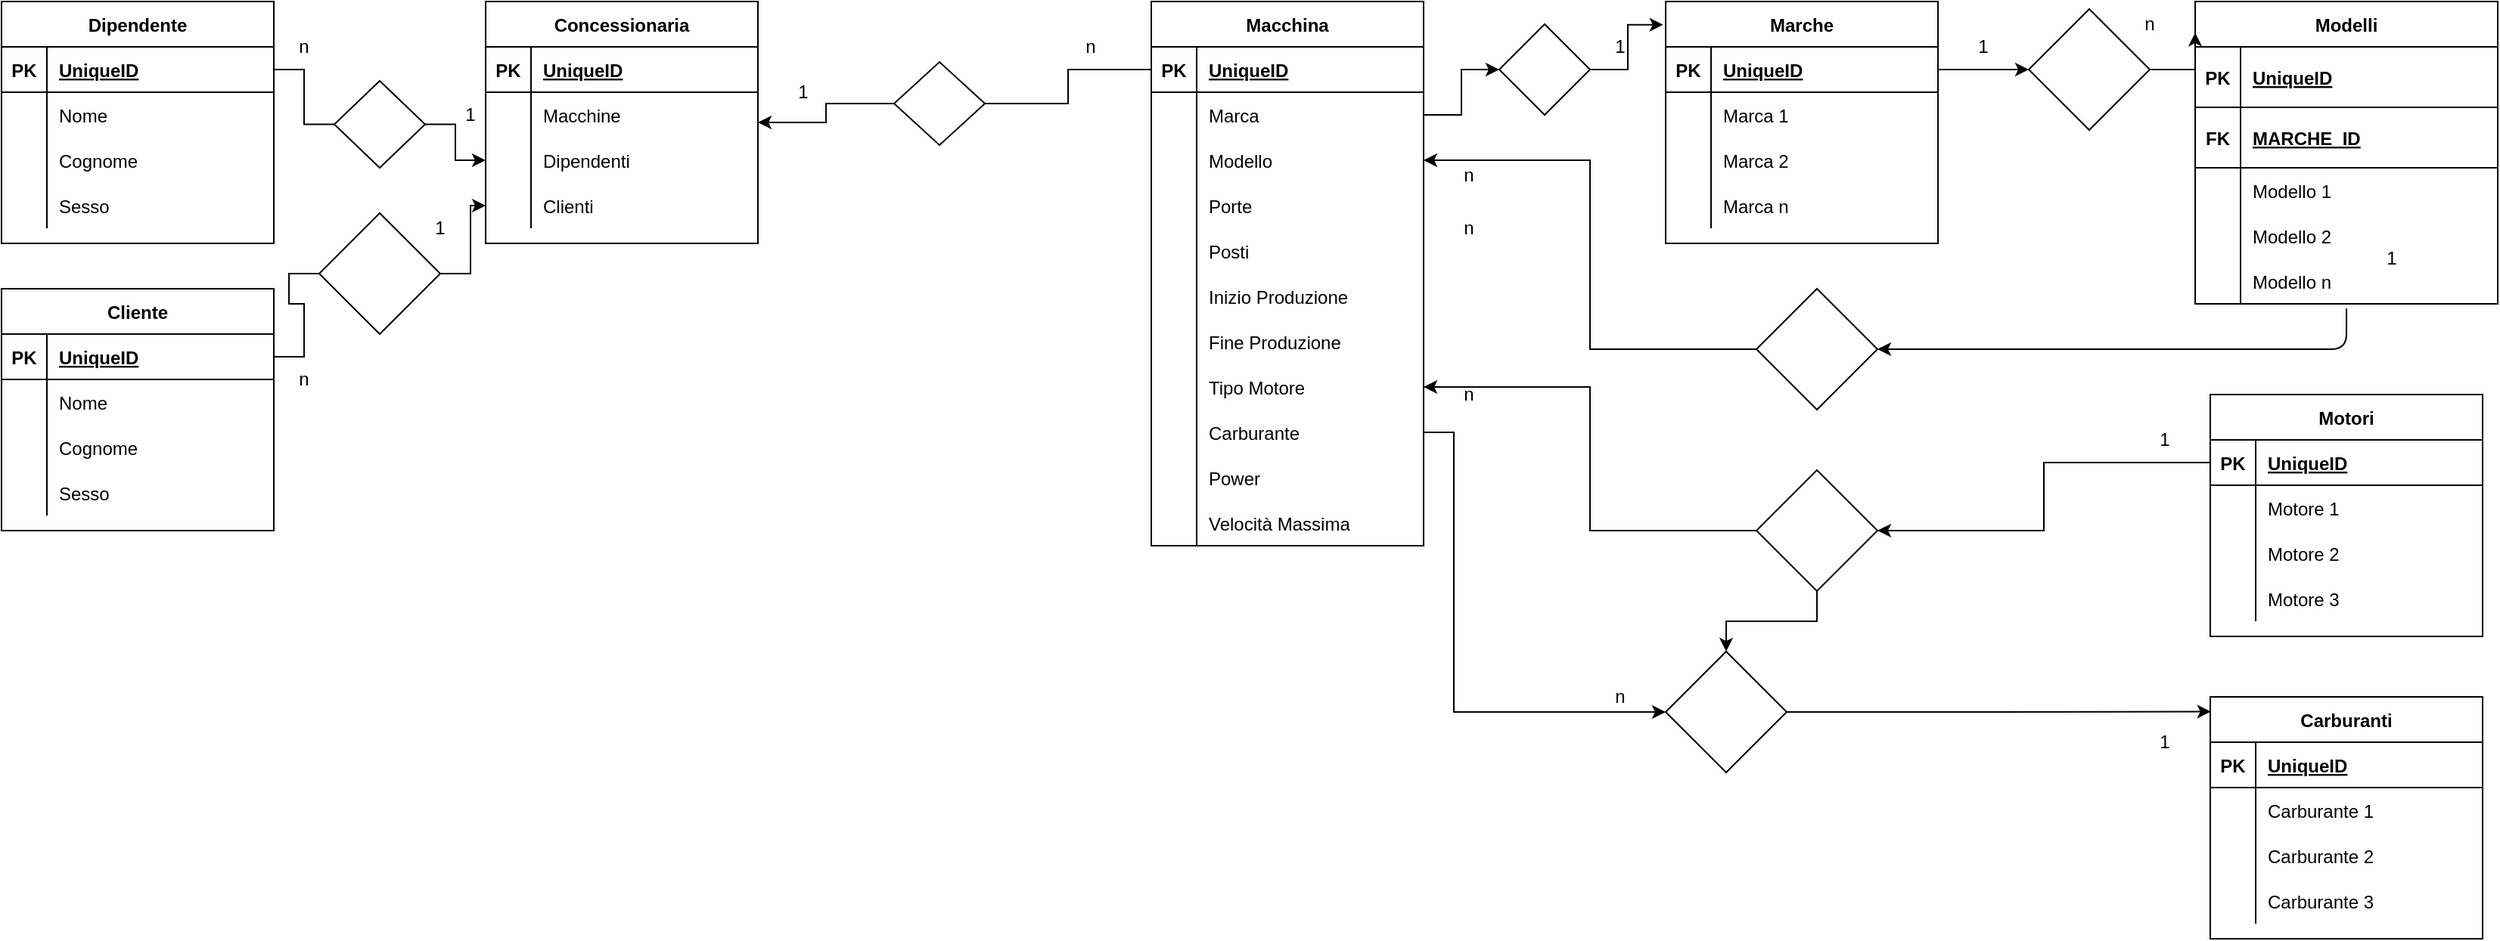 <mxfile version="14.6.9" type="device"><diagram id="LiR8EzdUB3kqr0jFrZ9w" name="Page-1"><mxGraphModel dx="1865" dy="580" grid="1" gridSize="10" guides="1" tooltips="1" connect="1" arrows="1" fold="1" page="1" pageScale="1" pageWidth="827" pageHeight="1169" math="0" shadow="0"><root><mxCell id="0"/><mxCell id="1" parent="0"/><mxCell id="xu5ew7aRd-5WnP8ZmdG4-1" value="Macchina" style="shape=table;startSize=30;container=1;collapsible=1;childLayout=tableLayout;fixedRows=1;rowLines=0;fontStyle=1;align=center;resizeLast=1;" vertex="1" parent="1"><mxGeometry x="40" y="10" width="180" height="360" as="geometry"/></mxCell><mxCell id="xu5ew7aRd-5WnP8ZmdG4-2" value="" style="shape=partialRectangle;collapsible=0;dropTarget=0;pointerEvents=0;fillColor=none;top=0;left=0;bottom=1;right=0;points=[[0,0.5],[1,0.5]];portConstraint=eastwest;" vertex="1" parent="xu5ew7aRd-5WnP8ZmdG4-1"><mxGeometry y="30" width="180" height="30" as="geometry"/></mxCell><mxCell id="xu5ew7aRd-5WnP8ZmdG4-3" value="PK" style="shape=partialRectangle;connectable=0;fillColor=none;top=0;left=0;bottom=0;right=0;fontStyle=1;overflow=hidden;" vertex="1" parent="xu5ew7aRd-5WnP8ZmdG4-2"><mxGeometry width="30" height="30" as="geometry"/></mxCell><mxCell id="xu5ew7aRd-5WnP8ZmdG4-4" value="UniqueID" style="shape=partialRectangle;connectable=0;fillColor=none;top=0;left=0;bottom=0;right=0;align=left;spacingLeft=6;fontStyle=5;overflow=hidden;" vertex="1" parent="xu5ew7aRd-5WnP8ZmdG4-2"><mxGeometry x="30" width="150" height="30" as="geometry"/></mxCell><mxCell id="xu5ew7aRd-5WnP8ZmdG4-8" value="" style="shape=partialRectangle;collapsible=0;dropTarget=0;pointerEvents=0;fillColor=none;top=0;left=0;bottom=0;right=0;points=[[0,0.5],[1,0.5]];portConstraint=eastwest;" vertex="1" parent="xu5ew7aRd-5WnP8ZmdG4-1"><mxGeometry y="60" width="180" height="30" as="geometry"/></mxCell><mxCell id="xu5ew7aRd-5WnP8ZmdG4-9" value="" style="shape=partialRectangle;connectable=0;fillColor=none;top=0;left=0;bottom=0;right=0;editable=1;overflow=hidden;" vertex="1" parent="xu5ew7aRd-5WnP8ZmdG4-8"><mxGeometry width="30" height="30" as="geometry"/></mxCell><mxCell id="xu5ew7aRd-5WnP8ZmdG4-10" value="Marca" style="shape=partialRectangle;connectable=0;fillColor=none;top=0;left=0;bottom=0;right=0;align=left;spacingLeft=6;overflow=hidden;" vertex="1" parent="xu5ew7aRd-5WnP8ZmdG4-8"><mxGeometry x="30" width="150" height="30" as="geometry"/></mxCell><mxCell id="xu5ew7aRd-5WnP8ZmdG4-11" value="" style="shape=partialRectangle;collapsible=0;dropTarget=0;pointerEvents=0;fillColor=none;top=0;left=0;bottom=0;right=0;points=[[0,0.5],[1,0.5]];portConstraint=eastwest;" vertex="1" parent="xu5ew7aRd-5WnP8ZmdG4-1"><mxGeometry y="90" width="180" height="30" as="geometry"/></mxCell><mxCell id="xu5ew7aRd-5WnP8ZmdG4-12" value="" style="shape=partialRectangle;connectable=0;fillColor=none;top=0;left=0;bottom=0;right=0;editable=1;overflow=hidden;" vertex="1" parent="xu5ew7aRd-5WnP8ZmdG4-11"><mxGeometry width="30" height="30" as="geometry"/></mxCell><mxCell id="xu5ew7aRd-5WnP8ZmdG4-13" value="Modello" style="shape=partialRectangle;connectable=0;fillColor=none;top=0;left=0;bottom=0;right=0;align=left;spacingLeft=6;overflow=hidden;" vertex="1" parent="xu5ew7aRd-5WnP8ZmdG4-11"><mxGeometry x="30" width="150" height="30" as="geometry"/></mxCell><mxCell id="xu5ew7aRd-5WnP8ZmdG4-14" value="" style="shape=partialRectangle;collapsible=0;dropTarget=0;pointerEvents=0;fillColor=none;top=0;left=0;bottom=0;right=0;points=[[0,0.5],[1,0.5]];portConstraint=eastwest;" vertex="1" parent="xu5ew7aRd-5WnP8ZmdG4-1"><mxGeometry y="120" width="180" height="30" as="geometry"/></mxCell><mxCell id="xu5ew7aRd-5WnP8ZmdG4-15" value="" style="shape=partialRectangle;connectable=0;fillColor=none;top=0;left=0;bottom=0;right=0;editable=1;overflow=hidden;" vertex="1" parent="xu5ew7aRd-5WnP8ZmdG4-14"><mxGeometry width="30" height="30" as="geometry"/></mxCell><mxCell id="xu5ew7aRd-5WnP8ZmdG4-16" value="Porte" style="shape=partialRectangle;connectable=0;fillColor=none;top=0;left=0;bottom=0;right=0;align=left;spacingLeft=6;overflow=hidden;" vertex="1" parent="xu5ew7aRd-5WnP8ZmdG4-14"><mxGeometry x="30" width="150" height="30" as="geometry"/></mxCell><mxCell id="xu5ew7aRd-5WnP8ZmdG4-17" value="" style="shape=partialRectangle;collapsible=0;dropTarget=0;pointerEvents=0;fillColor=none;top=0;left=0;bottom=0;right=0;points=[[0,0.5],[1,0.5]];portConstraint=eastwest;" vertex="1" parent="xu5ew7aRd-5WnP8ZmdG4-1"><mxGeometry y="150" width="180" height="30" as="geometry"/></mxCell><mxCell id="xu5ew7aRd-5WnP8ZmdG4-18" value="" style="shape=partialRectangle;connectable=0;fillColor=none;top=0;left=0;bottom=0;right=0;editable=1;overflow=hidden;" vertex="1" parent="xu5ew7aRd-5WnP8ZmdG4-17"><mxGeometry width="30" height="30" as="geometry"/></mxCell><mxCell id="xu5ew7aRd-5WnP8ZmdG4-19" value="Posti" style="shape=partialRectangle;connectable=0;fillColor=none;top=0;left=0;bottom=0;right=0;align=left;spacingLeft=6;overflow=hidden;" vertex="1" parent="xu5ew7aRd-5WnP8ZmdG4-17"><mxGeometry x="30" width="150" height="30" as="geometry"/></mxCell><mxCell id="xu5ew7aRd-5WnP8ZmdG4-20" value="" style="shape=partialRectangle;collapsible=0;dropTarget=0;pointerEvents=0;fillColor=none;top=0;left=0;bottom=0;right=0;points=[[0,0.5],[1,0.5]];portConstraint=eastwest;" vertex="1" parent="xu5ew7aRd-5WnP8ZmdG4-1"><mxGeometry y="180" width="180" height="30" as="geometry"/></mxCell><mxCell id="xu5ew7aRd-5WnP8ZmdG4-21" value="" style="shape=partialRectangle;connectable=0;fillColor=none;top=0;left=0;bottom=0;right=0;editable=1;overflow=hidden;" vertex="1" parent="xu5ew7aRd-5WnP8ZmdG4-20"><mxGeometry width="30" height="30" as="geometry"/></mxCell><mxCell id="xu5ew7aRd-5WnP8ZmdG4-22" value="Inizio Produzione" style="shape=partialRectangle;connectable=0;fillColor=none;top=0;left=0;bottom=0;right=0;align=left;spacingLeft=6;overflow=hidden;" vertex="1" parent="xu5ew7aRd-5WnP8ZmdG4-20"><mxGeometry x="30" width="150" height="30" as="geometry"/></mxCell><mxCell id="xu5ew7aRd-5WnP8ZmdG4-23" value="" style="shape=partialRectangle;collapsible=0;dropTarget=0;pointerEvents=0;fillColor=none;top=0;left=0;bottom=0;right=0;points=[[0,0.5],[1,0.5]];portConstraint=eastwest;" vertex="1" parent="xu5ew7aRd-5WnP8ZmdG4-1"><mxGeometry y="210" width="180" height="30" as="geometry"/></mxCell><mxCell id="xu5ew7aRd-5WnP8ZmdG4-24" value="" style="shape=partialRectangle;connectable=0;fillColor=none;top=0;left=0;bottom=0;right=0;editable=1;overflow=hidden;" vertex="1" parent="xu5ew7aRd-5WnP8ZmdG4-23"><mxGeometry width="30" height="30" as="geometry"/></mxCell><mxCell id="xu5ew7aRd-5WnP8ZmdG4-25" value="Fine Produzione" style="shape=partialRectangle;connectable=0;fillColor=none;top=0;left=0;bottom=0;right=0;align=left;spacingLeft=6;overflow=hidden;" vertex="1" parent="xu5ew7aRd-5WnP8ZmdG4-23"><mxGeometry x="30" width="150" height="30" as="geometry"/></mxCell><mxCell id="xu5ew7aRd-5WnP8ZmdG4-26" value="" style="shape=partialRectangle;collapsible=0;dropTarget=0;pointerEvents=0;fillColor=none;top=0;left=0;bottom=0;right=0;points=[[0,0.5],[1,0.5]];portConstraint=eastwest;" vertex="1" parent="xu5ew7aRd-5WnP8ZmdG4-1"><mxGeometry y="240" width="180" height="30" as="geometry"/></mxCell><mxCell id="xu5ew7aRd-5WnP8ZmdG4-27" value="" style="shape=partialRectangle;connectable=0;fillColor=none;top=0;left=0;bottom=0;right=0;editable=1;overflow=hidden;" vertex="1" parent="xu5ew7aRd-5WnP8ZmdG4-26"><mxGeometry width="30" height="30" as="geometry"/></mxCell><mxCell id="xu5ew7aRd-5WnP8ZmdG4-28" value="Tipo Motore" style="shape=partialRectangle;connectable=0;fillColor=none;top=0;left=0;bottom=0;right=0;align=left;spacingLeft=6;overflow=hidden;" vertex="1" parent="xu5ew7aRd-5WnP8ZmdG4-26"><mxGeometry x="30" width="150" height="30" as="geometry"/></mxCell><mxCell id="xu5ew7aRd-5WnP8ZmdG4-29" value="" style="shape=partialRectangle;collapsible=0;dropTarget=0;pointerEvents=0;fillColor=none;top=0;left=0;bottom=0;right=0;points=[[0,0.5],[1,0.5]];portConstraint=eastwest;" vertex="1" parent="xu5ew7aRd-5WnP8ZmdG4-1"><mxGeometry y="270" width="180" height="30" as="geometry"/></mxCell><mxCell id="xu5ew7aRd-5WnP8ZmdG4-30" value="" style="shape=partialRectangle;connectable=0;fillColor=none;top=0;left=0;bottom=0;right=0;editable=1;overflow=hidden;" vertex="1" parent="xu5ew7aRd-5WnP8ZmdG4-29"><mxGeometry width="30" height="30" as="geometry"/></mxCell><mxCell id="xu5ew7aRd-5WnP8ZmdG4-31" value="Carburante" style="shape=partialRectangle;connectable=0;fillColor=none;top=0;left=0;bottom=0;right=0;align=left;spacingLeft=6;overflow=hidden;" vertex="1" parent="xu5ew7aRd-5WnP8ZmdG4-29"><mxGeometry x="30" width="150" height="30" as="geometry"/></mxCell><mxCell id="xu5ew7aRd-5WnP8ZmdG4-32" value="" style="shape=partialRectangle;collapsible=0;dropTarget=0;pointerEvents=0;fillColor=none;top=0;left=0;bottom=0;right=0;points=[[0,0.5],[1,0.5]];portConstraint=eastwest;" vertex="1" parent="xu5ew7aRd-5WnP8ZmdG4-1"><mxGeometry y="300" width="180" height="30" as="geometry"/></mxCell><mxCell id="xu5ew7aRd-5WnP8ZmdG4-33" value="" style="shape=partialRectangle;connectable=0;fillColor=none;top=0;left=0;bottom=0;right=0;editable=1;overflow=hidden;" vertex="1" parent="xu5ew7aRd-5WnP8ZmdG4-32"><mxGeometry width="30" height="30" as="geometry"/></mxCell><mxCell id="xu5ew7aRd-5WnP8ZmdG4-34" value="Power" style="shape=partialRectangle;connectable=0;fillColor=none;top=0;left=0;bottom=0;right=0;align=left;spacingLeft=6;overflow=hidden;" vertex="1" parent="xu5ew7aRd-5WnP8ZmdG4-32"><mxGeometry x="30" width="150" height="30" as="geometry"/></mxCell><mxCell id="xu5ew7aRd-5WnP8ZmdG4-35" value="" style="shape=partialRectangle;collapsible=0;dropTarget=0;pointerEvents=0;fillColor=none;top=0;left=0;bottom=0;right=0;points=[[0,0.5],[1,0.5]];portConstraint=eastwest;" vertex="1" parent="xu5ew7aRd-5WnP8ZmdG4-1"><mxGeometry y="330" width="180" height="30" as="geometry"/></mxCell><mxCell id="xu5ew7aRd-5WnP8ZmdG4-36" value="" style="shape=partialRectangle;connectable=0;fillColor=none;top=0;left=0;bottom=0;right=0;editable=1;overflow=hidden;" vertex="1" parent="xu5ew7aRd-5WnP8ZmdG4-35"><mxGeometry width="30" height="30" as="geometry"/></mxCell><mxCell id="xu5ew7aRd-5WnP8ZmdG4-37" value="Velocità Massima" style="shape=partialRectangle;connectable=0;fillColor=none;top=0;left=0;bottom=0;right=0;align=left;spacingLeft=6;overflow=hidden;" vertex="1" parent="xu5ew7aRd-5WnP8ZmdG4-35"><mxGeometry x="30" width="150" height="30" as="geometry"/></mxCell><mxCell id="xu5ew7aRd-5WnP8ZmdG4-44" value="Marche" style="shape=table;startSize=30;container=1;collapsible=1;childLayout=tableLayout;fixedRows=1;rowLines=0;fontStyle=1;align=center;resizeLast=1;" vertex="1" parent="1"><mxGeometry x="380" y="10" width="180" height="160" as="geometry"/></mxCell><mxCell id="xu5ew7aRd-5WnP8ZmdG4-45" value="" style="shape=partialRectangle;collapsible=0;dropTarget=0;pointerEvents=0;fillColor=none;top=0;left=0;bottom=1;right=0;points=[[0,0.5],[1,0.5]];portConstraint=eastwest;" vertex="1" parent="xu5ew7aRd-5WnP8ZmdG4-44"><mxGeometry y="30" width="180" height="30" as="geometry"/></mxCell><mxCell id="xu5ew7aRd-5WnP8ZmdG4-46" value="PK" style="shape=partialRectangle;connectable=0;fillColor=none;top=0;left=0;bottom=0;right=0;fontStyle=1;overflow=hidden;" vertex="1" parent="xu5ew7aRd-5WnP8ZmdG4-45"><mxGeometry width="30" height="30" as="geometry"/></mxCell><mxCell id="xu5ew7aRd-5WnP8ZmdG4-47" value="UniqueID" style="shape=partialRectangle;connectable=0;fillColor=none;top=0;left=0;bottom=0;right=0;align=left;spacingLeft=6;fontStyle=5;overflow=hidden;" vertex="1" parent="xu5ew7aRd-5WnP8ZmdG4-45"><mxGeometry x="30" width="150" height="30" as="geometry"/></mxCell><mxCell id="xu5ew7aRd-5WnP8ZmdG4-48" value="" style="shape=partialRectangle;collapsible=0;dropTarget=0;pointerEvents=0;fillColor=none;top=0;left=0;bottom=0;right=0;points=[[0,0.5],[1,0.5]];portConstraint=eastwest;" vertex="1" parent="xu5ew7aRd-5WnP8ZmdG4-44"><mxGeometry y="60" width="180" height="30" as="geometry"/></mxCell><mxCell id="xu5ew7aRd-5WnP8ZmdG4-49" value="" style="shape=partialRectangle;connectable=0;fillColor=none;top=0;left=0;bottom=0;right=0;editable=1;overflow=hidden;" vertex="1" parent="xu5ew7aRd-5WnP8ZmdG4-48"><mxGeometry width="30" height="30" as="geometry"/></mxCell><mxCell id="xu5ew7aRd-5WnP8ZmdG4-50" value="Marca 1" style="shape=partialRectangle;connectable=0;fillColor=none;top=0;left=0;bottom=0;right=0;align=left;spacingLeft=6;overflow=hidden;" vertex="1" parent="xu5ew7aRd-5WnP8ZmdG4-48"><mxGeometry x="30" width="150" height="30" as="geometry"/></mxCell><mxCell id="xu5ew7aRd-5WnP8ZmdG4-51" value="" style="shape=partialRectangle;collapsible=0;dropTarget=0;pointerEvents=0;fillColor=none;top=0;left=0;bottom=0;right=0;points=[[0,0.5],[1,0.5]];portConstraint=eastwest;" vertex="1" parent="xu5ew7aRd-5WnP8ZmdG4-44"><mxGeometry y="90" width="180" height="30" as="geometry"/></mxCell><mxCell id="xu5ew7aRd-5WnP8ZmdG4-52" value="" style="shape=partialRectangle;connectable=0;fillColor=none;top=0;left=0;bottom=0;right=0;editable=1;overflow=hidden;" vertex="1" parent="xu5ew7aRd-5WnP8ZmdG4-51"><mxGeometry width="30" height="30" as="geometry"/></mxCell><mxCell id="xu5ew7aRd-5WnP8ZmdG4-53" value="Marca 2" style="shape=partialRectangle;connectable=0;fillColor=none;top=0;left=0;bottom=0;right=0;align=left;spacingLeft=6;overflow=hidden;" vertex="1" parent="xu5ew7aRd-5WnP8ZmdG4-51"><mxGeometry x="30" width="150" height="30" as="geometry"/></mxCell><mxCell id="xu5ew7aRd-5WnP8ZmdG4-54" value="" style="shape=partialRectangle;collapsible=0;dropTarget=0;pointerEvents=0;fillColor=none;top=0;left=0;bottom=0;right=0;points=[[0,0.5],[1,0.5]];portConstraint=eastwest;" vertex="1" parent="xu5ew7aRd-5WnP8ZmdG4-44"><mxGeometry y="120" width="180" height="30" as="geometry"/></mxCell><mxCell id="xu5ew7aRd-5WnP8ZmdG4-55" value="" style="shape=partialRectangle;connectable=0;fillColor=none;top=0;left=0;bottom=0;right=0;editable=1;overflow=hidden;" vertex="1" parent="xu5ew7aRd-5WnP8ZmdG4-54"><mxGeometry width="30" height="30" as="geometry"/></mxCell><mxCell id="xu5ew7aRd-5WnP8ZmdG4-56" value="Marca n" style="shape=partialRectangle;connectable=0;fillColor=none;top=0;left=0;bottom=0;right=0;align=left;spacingLeft=6;overflow=hidden;" vertex="1" parent="xu5ew7aRd-5WnP8ZmdG4-54"><mxGeometry x="30" width="150" height="30" as="geometry"/></mxCell><mxCell id="xu5ew7aRd-5WnP8ZmdG4-57" style="edgeStyle=orthogonalEdgeStyle;rounded=0;orthogonalLoop=1;jettySize=auto;html=1;exitX=1;exitY=0.5;exitDx=0;exitDy=0;entryX=-0.009;entryY=0.096;entryDx=0;entryDy=0;entryPerimeter=0;startArrow=none;" edge="1" parent="1" source="xu5ew7aRd-5WnP8ZmdG4-174" target="xu5ew7aRd-5WnP8ZmdG4-44"><mxGeometry relative="1" as="geometry"><mxPoint x="300" y="20" as="targetPoint"/></mxGeometry></mxCell><mxCell id="xu5ew7aRd-5WnP8ZmdG4-59" value="1" style="text;html=1;strokeColor=none;fillColor=none;align=center;verticalAlign=middle;whiteSpace=wrap;rounded=0;" vertex="1" parent="1"><mxGeometry x="330" y="30" width="40" height="20" as="geometry"/></mxCell><mxCell id="xu5ew7aRd-5WnP8ZmdG4-60" value="n" style="text;html=1;strokeColor=none;fillColor=none;align=center;verticalAlign=middle;whiteSpace=wrap;rounded=0;" vertex="1" parent="1"><mxGeometry x="230" y="120" width="40" height="10" as="geometry"/></mxCell><mxCell id="xu5ew7aRd-5WnP8ZmdG4-61" value="Modelli" style="shape=table;startSize=30;container=1;collapsible=1;childLayout=tableLayout;fixedRows=1;rowLines=0;fontStyle=1;align=center;resizeLast=1;" vertex="1" parent="1"><mxGeometry x="730" y="10" width="200" height="200" as="geometry"/></mxCell><mxCell id="xu5ew7aRd-5WnP8ZmdG4-62" value="" style="shape=partialRectangle;collapsible=0;dropTarget=0;pointerEvents=0;fillColor=none;top=0;left=0;bottom=1;right=0;points=[[0,0.5],[1,0.5]];portConstraint=eastwest;" vertex="1" parent="xu5ew7aRd-5WnP8ZmdG4-61"><mxGeometry y="30" width="200" height="40" as="geometry"/></mxCell><mxCell id="xu5ew7aRd-5WnP8ZmdG4-63" value="PK" style="shape=partialRectangle;connectable=0;fillColor=none;top=0;left=0;bottom=0;right=0;fontStyle=1;overflow=hidden;" vertex="1" parent="xu5ew7aRd-5WnP8ZmdG4-62"><mxGeometry width="30" height="40" as="geometry"/></mxCell><mxCell id="xu5ew7aRd-5WnP8ZmdG4-64" value="UniqueID" style="shape=partialRectangle;connectable=0;fillColor=none;top=0;left=0;bottom=0;right=0;align=left;spacingLeft=6;fontStyle=5;overflow=hidden;" vertex="1" parent="xu5ew7aRd-5WnP8ZmdG4-62"><mxGeometry x="30" width="170" height="40" as="geometry"/></mxCell><mxCell id="xu5ew7aRd-5WnP8ZmdG4-255" value="" style="shape=partialRectangle;collapsible=0;dropTarget=0;pointerEvents=0;fillColor=none;top=0;left=0;bottom=1;right=0;points=[[0,0.5],[1,0.5]];portConstraint=eastwest;" vertex="1" parent="xu5ew7aRd-5WnP8ZmdG4-61"><mxGeometry y="70" width="200" height="40" as="geometry"/></mxCell><mxCell id="xu5ew7aRd-5WnP8ZmdG4-256" value="FK" style="shape=partialRectangle;connectable=0;fillColor=none;top=0;left=0;bottom=0;right=0;fontStyle=1;overflow=hidden;" vertex="1" parent="xu5ew7aRd-5WnP8ZmdG4-255"><mxGeometry width="30" height="40" as="geometry"/></mxCell><mxCell id="xu5ew7aRd-5WnP8ZmdG4-257" value="MARCHE_ID" style="shape=partialRectangle;connectable=0;fillColor=none;top=0;left=0;bottom=0;right=0;align=left;spacingLeft=6;fontStyle=5;overflow=hidden;" vertex="1" parent="xu5ew7aRd-5WnP8ZmdG4-255"><mxGeometry x="30" width="170" height="40" as="geometry"/></mxCell><mxCell id="xu5ew7aRd-5WnP8ZmdG4-65" value="" style="shape=partialRectangle;collapsible=0;dropTarget=0;pointerEvents=0;fillColor=none;top=0;left=0;bottom=0;right=0;points=[[0,0.5],[1,0.5]];portConstraint=eastwest;" vertex="1" parent="xu5ew7aRd-5WnP8ZmdG4-61"><mxGeometry y="110" width="200" height="30" as="geometry"/></mxCell><mxCell id="xu5ew7aRd-5WnP8ZmdG4-66" value="" style="shape=partialRectangle;connectable=0;fillColor=none;top=0;left=0;bottom=0;right=0;editable=1;overflow=hidden;" vertex="1" parent="xu5ew7aRd-5WnP8ZmdG4-65"><mxGeometry width="30" height="30" as="geometry"/></mxCell><mxCell id="xu5ew7aRd-5WnP8ZmdG4-67" value="Modello 1" style="shape=partialRectangle;connectable=0;fillColor=none;top=0;left=0;bottom=0;right=0;align=left;spacingLeft=6;overflow=hidden;" vertex="1" parent="xu5ew7aRd-5WnP8ZmdG4-65"><mxGeometry x="30" width="170" height="30" as="geometry"/></mxCell><mxCell id="xu5ew7aRd-5WnP8ZmdG4-68" value="" style="shape=partialRectangle;collapsible=0;dropTarget=0;pointerEvents=0;fillColor=none;top=0;left=0;bottom=0;right=0;points=[[0,0.5],[1,0.5]];portConstraint=eastwest;" vertex="1" parent="xu5ew7aRd-5WnP8ZmdG4-61"><mxGeometry y="140" width="200" height="30" as="geometry"/></mxCell><mxCell id="xu5ew7aRd-5WnP8ZmdG4-69" value="" style="shape=partialRectangle;connectable=0;fillColor=none;top=0;left=0;bottom=0;right=0;editable=1;overflow=hidden;" vertex="1" parent="xu5ew7aRd-5WnP8ZmdG4-68"><mxGeometry width="30" height="30" as="geometry"/></mxCell><mxCell id="xu5ew7aRd-5WnP8ZmdG4-70" value="Modello 2" style="shape=partialRectangle;connectable=0;fillColor=none;top=0;left=0;bottom=0;right=0;align=left;spacingLeft=6;overflow=hidden;" vertex="1" parent="xu5ew7aRd-5WnP8ZmdG4-68"><mxGeometry x="30" width="170" height="30" as="geometry"/></mxCell><mxCell id="xu5ew7aRd-5WnP8ZmdG4-71" value="" style="shape=partialRectangle;collapsible=0;dropTarget=0;pointerEvents=0;fillColor=none;top=0;left=0;bottom=0;right=0;points=[[0,0.5],[1,0.5]];portConstraint=eastwest;" vertex="1" parent="xu5ew7aRd-5WnP8ZmdG4-61"><mxGeometry y="170" width="200" height="30" as="geometry"/></mxCell><mxCell id="xu5ew7aRd-5WnP8ZmdG4-72" value="" style="shape=partialRectangle;connectable=0;fillColor=none;top=0;left=0;bottom=0;right=0;editable=1;overflow=hidden;" vertex="1" parent="xu5ew7aRd-5WnP8ZmdG4-71"><mxGeometry width="30" height="30" as="geometry"/></mxCell><mxCell id="xu5ew7aRd-5WnP8ZmdG4-73" value="Modello n" style="shape=partialRectangle;connectable=0;fillColor=none;top=0;left=0;bottom=0;right=0;align=left;spacingLeft=6;overflow=hidden;" vertex="1" parent="xu5ew7aRd-5WnP8ZmdG4-71"><mxGeometry x="30" width="170" height="30" as="geometry"/></mxCell><mxCell id="xu5ew7aRd-5WnP8ZmdG4-77" style="edgeStyle=orthogonalEdgeStyle;rounded=0;orthogonalLoop=1;jettySize=auto;html=1;exitX=1;exitY=0.5;exitDx=0;exitDy=0;" edge="1" parent="1" source="xu5ew7aRd-5WnP8ZmdG4-45" target="xu5ew7aRd-5WnP8ZmdG4-78"><mxGeometry relative="1" as="geometry"><mxPoint x="700" y="55" as="targetPoint"/></mxGeometry></mxCell><mxCell id="xu5ew7aRd-5WnP8ZmdG4-126" style="edgeStyle=orthogonalEdgeStyle;rounded=0;orthogonalLoop=1;jettySize=auto;html=1;exitX=1;exitY=0.5;exitDx=0;exitDy=0;entryX=0;entryY=0.103;entryDx=0;entryDy=0;entryPerimeter=0;" edge="1" parent="1" source="xu5ew7aRd-5WnP8ZmdG4-78" target="xu5ew7aRd-5WnP8ZmdG4-61"><mxGeometry relative="1" as="geometry"/></mxCell><mxCell id="xu5ew7aRd-5WnP8ZmdG4-78" value="" style="rhombus;whiteSpace=wrap;html=1;" vertex="1" parent="1"><mxGeometry x="620" y="15" width="80" height="80" as="geometry"/></mxCell><mxCell id="xu5ew7aRd-5WnP8ZmdG4-127" value="1" style="text;html=1;strokeColor=none;fillColor=none;align=center;verticalAlign=middle;whiteSpace=wrap;rounded=0;" vertex="1" parent="1"><mxGeometry x="570" y="30" width="40" height="20" as="geometry"/></mxCell><mxCell id="xu5ew7aRd-5WnP8ZmdG4-133" value="n" style="text;html=1;strokeColor=none;fillColor=none;align=center;verticalAlign=middle;whiteSpace=wrap;rounded=0;" vertex="1" parent="1"><mxGeometry x="680" y="15" width="40" height="20" as="geometry"/></mxCell><mxCell id="xu5ew7aRd-5WnP8ZmdG4-136" style="edgeStyle=orthogonalEdgeStyle;rounded=0;orthogonalLoop=1;jettySize=auto;html=1;exitX=0;exitY=0.5;exitDx=0;exitDy=0;entryX=1;entryY=0.5;entryDx=0;entryDy=0;" edge="1" parent="1" source="xu5ew7aRd-5WnP8ZmdG4-135" target="xu5ew7aRd-5WnP8ZmdG4-11"><mxGeometry relative="1" as="geometry"/></mxCell><mxCell id="xu5ew7aRd-5WnP8ZmdG4-135" value="" style="rhombus;whiteSpace=wrap;html=1;" vertex="1" parent="1"><mxGeometry x="440" y="200" width="80" height="80" as="geometry"/></mxCell><mxCell id="xu5ew7aRd-5WnP8ZmdG4-137" value="n" style="text;html=1;strokeColor=none;fillColor=none;align=center;verticalAlign=middle;whiteSpace=wrap;rounded=0;" vertex="1" parent="1"><mxGeometry x="230" y="150" width="40" height="20" as="geometry"/></mxCell><mxCell id="xu5ew7aRd-5WnP8ZmdG4-138" value="1" style="text;html=1;strokeColor=none;fillColor=none;align=center;verticalAlign=middle;whiteSpace=wrap;rounded=0;" vertex="1" parent="1"><mxGeometry x="840" y="170" width="40" height="20" as="geometry"/></mxCell><mxCell id="xu5ew7aRd-5WnP8ZmdG4-139" value="" style="endArrow=classic;html=1;exitX=0.5;exitY=1.1;exitDx=0;exitDy=0;exitPerimeter=0;entryX=1;entryY=0.5;entryDx=0;entryDy=0;" edge="1" parent="1" source="xu5ew7aRd-5WnP8ZmdG4-71" target="xu5ew7aRd-5WnP8ZmdG4-135"><mxGeometry width="50" height="50" relative="1" as="geometry"><mxPoint x="390" y="320" as="sourcePoint"/><mxPoint x="440" y="270" as="targetPoint"/><Array as="points"><mxPoint x="830" y="240"/></Array></mxGeometry></mxCell><mxCell id="xu5ew7aRd-5WnP8ZmdG4-140" value="Motori" style="shape=table;startSize=30;container=1;collapsible=1;childLayout=tableLayout;fixedRows=1;rowLines=0;fontStyle=1;align=center;resizeLast=1;" vertex="1" parent="1"><mxGeometry x="740" y="270" width="180" height="160" as="geometry"/></mxCell><mxCell id="xu5ew7aRd-5WnP8ZmdG4-141" value="" style="shape=partialRectangle;collapsible=0;dropTarget=0;pointerEvents=0;fillColor=none;top=0;left=0;bottom=1;right=0;points=[[0,0.5],[1,0.5]];portConstraint=eastwest;" vertex="1" parent="xu5ew7aRd-5WnP8ZmdG4-140"><mxGeometry y="30" width="180" height="30" as="geometry"/></mxCell><mxCell id="xu5ew7aRd-5WnP8ZmdG4-142" value="PK" style="shape=partialRectangle;connectable=0;fillColor=none;top=0;left=0;bottom=0;right=0;fontStyle=1;overflow=hidden;" vertex="1" parent="xu5ew7aRd-5WnP8ZmdG4-141"><mxGeometry width="30" height="30" as="geometry"/></mxCell><mxCell id="xu5ew7aRd-5WnP8ZmdG4-143" value="UniqueID" style="shape=partialRectangle;connectable=0;fillColor=none;top=0;left=0;bottom=0;right=0;align=left;spacingLeft=6;fontStyle=5;overflow=hidden;" vertex="1" parent="xu5ew7aRd-5WnP8ZmdG4-141"><mxGeometry x="30" width="150" height="30" as="geometry"/></mxCell><mxCell id="xu5ew7aRd-5WnP8ZmdG4-144" value="" style="shape=partialRectangle;collapsible=0;dropTarget=0;pointerEvents=0;fillColor=none;top=0;left=0;bottom=0;right=0;points=[[0,0.5],[1,0.5]];portConstraint=eastwest;" vertex="1" parent="xu5ew7aRd-5WnP8ZmdG4-140"><mxGeometry y="60" width="180" height="30" as="geometry"/></mxCell><mxCell id="xu5ew7aRd-5WnP8ZmdG4-145" value="" style="shape=partialRectangle;connectable=0;fillColor=none;top=0;left=0;bottom=0;right=0;editable=1;overflow=hidden;" vertex="1" parent="xu5ew7aRd-5WnP8ZmdG4-144"><mxGeometry width="30" height="30" as="geometry"/></mxCell><mxCell id="xu5ew7aRd-5WnP8ZmdG4-146" value="Motore 1" style="shape=partialRectangle;connectable=0;fillColor=none;top=0;left=0;bottom=0;right=0;align=left;spacingLeft=6;overflow=hidden;" vertex="1" parent="xu5ew7aRd-5WnP8ZmdG4-144"><mxGeometry x="30" width="150" height="30" as="geometry"/></mxCell><mxCell id="xu5ew7aRd-5WnP8ZmdG4-147" value="" style="shape=partialRectangle;collapsible=0;dropTarget=0;pointerEvents=0;fillColor=none;top=0;left=0;bottom=0;right=0;points=[[0,0.5],[1,0.5]];portConstraint=eastwest;" vertex="1" parent="xu5ew7aRd-5WnP8ZmdG4-140"><mxGeometry y="90" width="180" height="30" as="geometry"/></mxCell><mxCell id="xu5ew7aRd-5WnP8ZmdG4-148" value="" style="shape=partialRectangle;connectable=0;fillColor=none;top=0;left=0;bottom=0;right=0;editable=1;overflow=hidden;" vertex="1" parent="xu5ew7aRd-5WnP8ZmdG4-147"><mxGeometry width="30" height="30" as="geometry"/></mxCell><mxCell id="xu5ew7aRd-5WnP8ZmdG4-149" value="Motore 2" style="shape=partialRectangle;connectable=0;fillColor=none;top=0;left=0;bottom=0;right=0;align=left;spacingLeft=6;overflow=hidden;" vertex="1" parent="xu5ew7aRd-5WnP8ZmdG4-147"><mxGeometry x="30" width="150" height="30" as="geometry"/></mxCell><mxCell id="xu5ew7aRd-5WnP8ZmdG4-150" value="" style="shape=partialRectangle;collapsible=0;dropTarget=0;pointerEvents=0;fillColor=none;top=0;left=0;bottom=0;right=0;points=[[0,0.5],[1,0.5]];portConstraint=eastwest;" vertex="1" parent="xu5ew7aRd-5WnP8ZmdG4-140"><mxGeometry y="120" width="180" height="30" as="geometry"/></mxCell><mxCell id="xu5ew7aRd-5WnP8ZmdG4-151" value="" style="shape=partialRectangle;connectable=0;fillColor=none;top=0;left=0;bottom=0;right=0;editable=1;overflow=hidden;" vertex="1" parent="xu5ew7aRd-5WnP8ZmdG4-150"><mxGeometry width="30" height="30" as="geometry"/></mxCell><mxCell id="xu5ew7aRd-5WnP8ZmdG4-152" value="Motore 3" style="shape=partialRectangle;connectable=0;fillColor=none;top=0;left=0;bottom=0;right=0;align=left;spacingLeft=6;overflow=hidden;" vertex="1" parent="xu5ew7aRd-5WnP8ZmdG4-150"><mxGeometry x="30" width="150" height="30" as="geometry"/></mxCell><mxCell id="xu5ew7aRd-5WnP8ZmdG4-155" style="edgeStyle=orthogonalEdgeStyle;rounded=0;orthogonalLoop=1;jettySize=auto;html=1;exitX=0;exitY=0.5;exitDx=0;exitDy=0;entryX=1;entryY=0.5;entryDx=0;entryDy=0;" edge="1" parent="1" source="xu5ew7aRd-5WnP8ZmdG4-153" target="xu5ew7aRd-5WnP8ZmdG4-26"><mxGeometry relative="1" as="geometry"/></mxCell><mxCell id="xu5ew7aRd-5WnP8ZmdG4-182" style="edgeStyle=orthogonalEdgeStyle;rounded=0;orthogonalLoop=1;jettySize=auto;html=1;exitX=0.5;exitY=1;exitDx=0;exitDy=0;entryX=0.5;entryY=0;entryDx=0;entryDy=0;" edge="1" parent="1" source="xu5ew7aRd-5WnP8ZmdG4-153" target="xu5ew7aRd-5WnP8ZmdG4-178"><mxGeometry relative="1" as="geometry"/></mxCell><mxCell id="xu5ew7aRd-5WnP8ZmdG4-153" value="" style="rhombus;whiteSpace=wrap;html=1;" vertex="1" parent="1"><mxGeometry x="440" y="320" width="80" height="80" as="geometry"/></mxCell><mxCell id="xu5ew7aRd-5WnP8ZmdG4-154" style="edgeStyle=orthogonalEdgeStyle;rounded=0;orthogonalLoop=1;jettySize=auto;html=1;exitX=0;exitY=0.5;exitDx=0;exitDy=0;entryX=1;entryY=0.5;entryDx=0;entryDy=0;" edge="1" parent="1" source="xu5ew7aRd-5WnP8ZmdG4-141" target="xu5ew7aRd-5WnP8ZmdG4-153"><mxGeometry relative="1" as="geometry"/></mxCell><mxCell id="xu5ew7aRd-5WnP8ZmdG4-159" value="1" style="text;html=1;strokeColor=none;fillColor=none;align=center;verticalAlign=middle;whiteSpace=wrap;rounded=0;" vertex="1" parent="1"><mxGeometry x="690" y="290" width="40" height="20" as="geometry"/></mxCell><mxCell id="xu5ew7aRd-5WnP8ZmdG4-160" value="n" style="text;html=1;strokeColor=none;fillColor=none;align=center;verticalAlign=middle;whiteSpace=wrap;rounded=0;" vertex="1" parent="1"><mxGeometry x="230" y="260" width="40" height="20" as="geometry"/></mxCell><mxCell id="xu5ew7aRd-5WnP8ZmdG4-161" value="Carburanti" style="shape=table;startSize=30;container=1;collapsible=1;childLayout=tableLayout;fixedRows=1;rowLines=0;fontStyle=1;align=center;resizeLast=1;" vertex="1" parent="1"><mxGeometry x="740" y="470" width="180" height="160" as="geometry"/></mxCell><mxCell id="xu5ew7aRd-5WnP8ZmdG4-162" value="" style="shape=partialRectangle;collapsible=0;dropTarget=0;pointerEvents=0;fillColor=none;top=0;left=0;bottom=1;right=0;points=[[0,0.5],[1,0.5]];portConstraint=eastwest;" vertex="1" parent="xu5ew7aRd-5WnP8ZmdG4-161"><mxGeometry y="30" width="180" height="30" as="geometry"/></mxCell><mxCell id="xu5ew7aRd-5WnP8ZmdG4-163" value="PK" style="shape=partialRectangle;connectable=0;fillColor=none;top=0;left=0;bottom=0;right=0;fontStyle=1;overflow=hidden;" vertex="1" parent="xu5ew7aRd-5WnP8ZmdG4-162"><mxGeometry width="30" height="30" as="geometry"/></mxCell><mxCell id="xu5ew7aRd-5WnP8ZmdG4-164" value="UniqueID" style="shape=partialRectangle;connectable=0;fillColor=none;top=0;left=0;bottom=0;right=0;align=left;spacingLeft=6;fontStyle=5;overflow=hidden;" vertex="1" parent="xu5ew7aRd-5WnP8ZmdG4-162"><mxGeometry x="30" width="150" height="30" as="geometry"/></mxCell><mxCell id="xu5ew7aRd-5WnP8ZmdG4-165" value="" style="shape=partialRectangle;collapsible=0;dropTarget=0;pointerEvents=0;fillColor=none;top=0;left=0;bottom=0;right=0;points=[[0,0.5],[1,0.5]];portConstraint=eastwest;" vertex="1" parent="xu5ew7aRd-5WnP8ZmdG4-161"><mxGeometry y="60" width="180" height="30" as="geometry"/></mxCell><mxCell id="xu5ew7aRd-5WnP8ZmdG4-166" value="" style="shape=partialRectangle;connectable=0;fillColor=none;top=0;left=0;bottom=0;right=0;editable=1;overflow=hidden;" vertex="1" parent="xu5ew7aRd-5WnP8ZmdG4-165"><mxGeometry width="30" height="30" as="geometry"/></mxCell><mxCell id="xu5ew7aRd-5WnP8ZmdG4-167" value="Carburante 1" style="shape=partialRectangle;connectable=0;fillColor=none;top=0;left=0;bottom=0;right=0;align=left;spacingLeft=6;overflow=hidden;" vertex="1" parent="xu5ew7aRd-5WnP8ZmdG4-165"><mxGeometry x="30" width="150" height="30" as="geometry"/></mxCell><mxCell id="xu5ew7aRd-5WnP8ZmdG4-168" value="" style="shape=partialRectangle;collapsible=0;dropTarget=0;pointerEvents=0;fillColor=none;top=0;left=0;bottom=0;right=0;points=[[0,0.5],[1,0.5]];portConstraint=eastwest;" vertex="1" parent="xu5ew7aRd-5WnP8ZmdG4-161"><mxGeometry y="90" width="180" height="30" as="geometry"/></mxCell><mxCell id="xu5ew7aRd-5WnP8ZmdG4-169" value="" style="shape=partialRectangle;connectable=0;fillColor=none;top=0;left=0;bottom=0;right=0;editable=1;overflow=hidden;" vertex="1" parent="xu5ew7aRd-5WnP8ZmdG4-168"><mxGeometry width="30" height="30" as="geometry"/></mxCell><mxCell id="xu5ew7aRd-5WnP8ZmdG4-170" value="Carburante 2" style="shape=partialRectangle;connectable=0;fillColor=none;top=0;left=0;bottom=0;right=0;align=left;spacingLeft=6;overflow=hidden;" vertex="1" parent="xu5ew7aRd-5WnP8ZmdG4-168"><mxGeometry x="30" width="150" height="30" as="geometry"/></mxCell><mxCell id="xu5ew7aRd-5WnP8ZmdG4-171" value="" style="shape=partialRectangle;collapsible=0;dropTarget=0;pointerEvents=0;fillColor=none;top=0;left=0;bottom=0;right=0;points=[[0,0.5],[1,0.5]];portConstraint=eastwest;" vertex="1" parent="xu5ew7aRd-5WnP8ZmdG4-161"><mxGeometry y="120" width="180" height="30" as="geometry"/></mxCell><mxCell id="xu5ew7aRd-5WnP8ZmdG4-172" value="" style="shape=partialRectangle;connectable=0;fillColor=none;top=0;left=0;bottom=0;right=0;editable=1;overflow=hidden;" vertex="1" parent="xu5ew7aRd-5WnP8ZmdG4-171"><mxGeometry width="30" height="30" as="geometry"/></mxCell><mxCell id="xu5ew7aRd-5WnP8ZmdG4-173" value="Carburante 3" style="shape=partialRectangle;connectable=0;fillColor=none;top=0;left=0;bottom=0;right=0;align=left;spacingLeft=6;overflow=hidden;" vertex="1" parent="xu5ew7aRd-5WnP8ZmdG4-171"><mxGeometry x="30" width="150" height="30" as="geometry"/></mxCell><mxCell id="xu5ew7aRd-5WnP8ZmdG4-174" value="" style="rhombus;whiteSpace=wrap;html=1;" vertex="1" parent="1"><mxGeometry x="270" y="25" width="60" height="60" as="geometry"/></mxCell><mxCell id="xu5ew7aRd-5WnP8ZmdG4-176" style="edgeStyle=orthogonalEdgeStyle;rounded=0;orthogonalLoop=1;jettySize=auto;html=1;exitX=1;exitY=0.5;exitDx=0;exitDy=0;entryX=0;entryY=0.5;entryDx=0;entryDy=0;" edge="1" parent="1" source="xu5ew7aRd-5WnP8ZmdG4-8" target="xu5ew7aRd-5WnP8ZmdG4-174"><mxGeometry relative="1" as="geometry"/></mxCell><mxCell id="xu5ew7aRd-5WnP8ZmdG4-177" style="edgeStyle=orthogonalEdgeStyle;rounded=0;orthogonalLoop=1;jettySize=auto;html=1;exitX=1;exitY=0.5;exitDx=0;exitDy=0;" edge="1" parent="1" source="xu5ew7aRd-5WnP8ZmdG4-29" target="xu5ew7aRd-5WnP8ZmdG4-178"><mxGeometry relative="1" as="geometry"><mxPoint x="420" y="480" as="targetPoint"/><Array as="points"><mxPoint x="240" y="295"/><mxPoint x="240" y="480"/></Array></mxGeometry></mxCell><mxCell id="xu5ew7aRd-5WnP8ZmdG4-179" style="edgeStyle=orthogonalEdgeStyle;rounded=0;orthogonalLoop=1;jettySize=auto;html=1;exitX=1;exitY=0.5;exitDx=0;exitDy=0;entryX=0.002;entryY=0.061;entryDx=0;entryDy=0;entryPerimeter=0;" edge="1" parent="1" source="xu5ew7aRd-5WnP8ZmdG4-178" target="xu5ew7aRd-5WnP8ZmdG4-161"><mxGeometry relative="1" as="geometry"/></mxCell><mxCell id="xu5ew7aRd-5WnP8ZmdG4-178" value="" style="rhombus;whiteSpace=wrap;html=1;" vertex="1" parent="1"><mxGeometry x="380" y="440" width="80" height="80" as="geometry"/></mxCell><mxCell id="xu5ew7aRd-5WnP8ZmdG4-180" value="1" style="text;html=1;strokeColor=none;fillColor=none;align=center;verticalAlign=middle;whiteSpace=wrap;rounded=0;" vertex="1" parent="1"><mxGeometry x="690" y="490" width="40" height="20" as="geometry"/></mxCell><mxCell id="xu5ew7aRd-5WnP8ZmdG4-183" value="n" style="text;html=1;strokeColor=none;fillColor=none;align=center;verticalAlign=middle;whiteSpace=wrap;rounded=0;" vertex="1" parent="1"><mxGeometry x="330" y="460" width="40" height="20" as="geometry"/></mxCell><mxCell id="xu5ew7aRd-5WnP8ZmdG4-185" style="edgeStyle=orthogonalEdgeStyle;rounded=0;orthogonalLoop=1;jettySize=auto;html=1;exitX=0;exitY=0.5;exitDx=0;exitDy=0;startArrow=none;" edge="1" parent="1" source="xu5ew7aRd-5WnP8ZmdG4-199" target="xu5ew7aRd-5WnP8ZmdG4-186"><mxGeometry relative="1" as="geometry"><mxPoint x="-110" y="55" as="targetPoint"/></mxGeometry></mxCell><mxCell id="xu5ew7aRd-5WnP8ZmdG4-186" value="Concessionaria" style="shape=table;startSize=30;container=1;collapsible=1;childLayout=tableLayout;fixedRows=1;rowLines=0;fontStyle=1;align=center;resizeLast=1;" vertex="1" parent="1"><mxGeometry x="-400" y="10" width="180" height="160" as="geometry"/></mxCell><mxCell id="xu5ew7aRd-5WnP8ZmdG4-187" value="" style="shape=partialRectangle;collapsible=0;dropTarget=0;pointerEvents=0;fillColor=none;top=0;left=0;bottom=1;right=0;points=[[0,0.5],[1,0.5]];portConstraint=eastwest;" vertex="1" parent="xu5ew7aRd-5WnP8ZmdG4-186"><mxGeometry y="30" width="180" height="30" as="geometry"/></mxCell><mxCell id="xu5ew7aRd-5WnP8ZmdG4-188" value="PK" style="shape=partialRectangle;connectable=0;fillColor=none;top=0;left=0;bottom=0;right=0;fontStyle=1;overflow=hidden;" vertex="1" parent="xu5ew7aRd-5WnP8ZmdG4-187"><mxGeometry width="30" height="30" as="geometry"/></mxCell><mxCell id="xu5ew7aRd-5WnP8ZmdG4-189" value="UniqueID" style="shape=partialRectangle;connectable=0;fillColor=none;top=0;left=0;bottom=0;right=0;align=left;spacingLeft=6;fontStyle=5;overflow=hidden;" vertex="1" parent="xu5ew7aRd-5WnP8ZmdG4-187"><mxGeometry x="30" width="150" height="30" as="geometry"/></mxCell><mxCell id="xu5ew7aRd-5WnP8ZmdG4-190" value="" style="shape=partialRectangle;collapsible=0;dropTarget=0;pointerEvents=0;fillColor=none;top=0;left=0;bottom=0;right=0;points=[[0,0.5],[1,0.5]];portConstraint=eastwest;" vertex="1" parent="xu5ew7aRd-5WnP8ZmdG4-186"><mxGeometry y="60" width="180" height="30" as="geometry"/></mxCell><mxCell id="xu5ew7aRd-5WnP8ZmdG4-191" value="" style="shape=partialRectangle;connectable=0;fillColor=none;top=0;left=0;bottom=0;right=0;editable=1;overflow=hidden;" vertex="1" parent="xu5ew7aRd-5WnP8ZmdG4-190"><mxGeometry width="30" height="30" as="geometry"/></mxCell><mxCell id="xu5ew7aRd-5WnP8ZmdG4-192" value="Macchine" style="shape=partialRectangle;connectable=0;fillColor=none;top=0;left=0;bottom=0;right=0;align=left;spacingLeft=6;overflow=hidden;" vertex="1" parent="xu5ew7aRd-5WnP8ZmdG4-190"><mxGeometry x="30" width="150" height="30" as="geometry"/></mxCell><mxCell id="xu5ew7aRd-5WnP8ZmdG4-193" value="" style="shape=partialRectangle;collapsible=0;dropTarget=0;pointerEvents=0;fillColor=none;top=0;left=0;bottom=0;right=0;points=[[0,0.5],[1,0.5]];portConstraint=eastwest;" vertex="1" parent="xu5ew7aRd-5WnP8ZmdG4-186"><mxGeometry y="90" width="180" height="30" as="geometry"/></mxCell><mxCell id="xu5ew7aRd-5WnP8ZmdG4-194" value="" style="shape=partialRectangle;connectable=0;fillColor=none;top=0;left=0;bottom=0;right=0;editable=1;overflow=hidden;" vertex="1" parent="xu5ew7aRd-5WnP8ZmdG4-193"><mxGeometry width="30" height="30" as="geometry"/></mxCell><mxCell id="xu5ew7aRd-5WnP8ZmdG4-195" value="Dipendenti" style="shape=partialRectangle;connectable=0;fillColor=none;top=0;left=0;bottom=0;right=0;align=left;spacingLeft=6;overflow=hidden;" vertex="1" parent="xu5ew7aRd-5WnP8ZmdG4-193"><mxGeometry x="30" width="150" height="30" as="geometry"/></mxCell><mxCell id="xu5ew7aRd-5WnP8ZmdG4-196" value="" style="shape=partialRectangle;collapsible=0;dropTarget=0;pointerEvents=0;fillColor=none;top=0;left=0;bottom=0;right=0;points=[[0,0.5],[1,0.5]];portConstraint=eastwest;" vertex="1" parent="xu5ew7aRd-5WnP8ZmdG4-186"><mxGeometry y="120" width="180" height="30" as="geometry"/></mxCell><mxCell id="xu5ew7aRd-5WnP8ZmdG4-197" value="" style="shape=partialRectangle;connectable=0;fillColor=none;top=0;left=0;bottom=0;right=0;editable=1;overflow=hidden;" vertex="1" parent="xu5ew7aRd-5WnP8ZmdG4-196"><mxGeometry width="30" height="30" as="geometry"/></mxCell><mxCell id="xu5ew7aRd-5WnP8ZmdG4-198" value="Clienti" style="shape=partialRectangle;connectable=0;fillColor=none;top=0;left=0;bottom=0;right=0;align=left;spacingLeft=6;overflow=hidden;" vertex="1" parent="xu5ew7aRd-5WnP8ZmdG4-196"><mxGeometry x="30" width="150" height="30" as="geometry"/></mxCell><mxCell id="xu5ew7aRd-5WnP8ZmdG4-199" value="" style="rhombus;whiteSpace=wrap;html=1;" vertex="1" parent="1"><mxGeometry x="-130" y="50" width="60" height="55" as="geometry"/></mxCell><mxCell id="xu5ew7aRd-5WnP8ZmdG4-200" value="" style="edgeStyle=orthogonalEdgeStyle;rounded=0;orthogonalLoop=1;jettySize=auto;html=1;exitX=0;exitY=0.5;exitDx=0;exitDy=0;endArrow=none;" edge="1" parent="1" source="xu5ew7aRd-5WnP8ZmdG4-2" target="xu5ew7aRd-5WnP8ZmdG4-199"><mxGeometry relative="1" as="geometry"><mxPoint x="-220" y="90" as="targetPoint"/><mxPoint x="40" y="55" as="sourcePoint"/></mxGeometry></mxCell><mxCell id="xu5ew7aRd-5WnP8ZmdG4-201" value="n" style="text;html=1;strokeColor=none;fillColor=none;align=center;verticalAlign=middle;whiteSpace=wrap;rounded=0;" vertex="1" parent="1"><mxGeometry x="-20" y="30" width="40" height="20" as="geometry"/></mxCell><mxCell id="xu5ew7aRd-5WnP8ZmdG4-202" value="1" style="text;html=1;strokeColor=none;fillColor=none;align=center;verticalAlign=middle;whiteSpace=wrap;rounded=0;" vertex="1" parent="1"><mxGeometry x="-210" y="60" width="40" height="20" as="geometry"/></mxCell><mxCell id="xu5ew7aRd-5WnP8ZmdG4-204" value="Dipendente" style="shape=table;startSize=30;container=1;collapsible=1;childLayout=tableLayout;fixedRows=1;rowLines=0;fontStyle=1;align=center;resizeLast=1;" vertex="1" parent="1"><mxGeometry x="-720" y="10" width="180" height="160" as="geometry"/></mxCell><mxCell id="xu5ew7aRd-5WnP8ZmdG4-205" value="" style="shape=partialRectangle;collapsible=0;dropTarget=0;pointerEvents=0;fillColor=none;top=0;left=0;bottom=1;right=0;points=[[0,0.5],[1,0.5]];portConstraint=eastwest;" vertex="1" parent="xu5ew7aRd-5WnP8ZmdG4-204"><mxGeometry y="30" width="180" height="30" as="geometry"/></mxCell><mxCell id="xu5ew7aRd-5WnP8ZmdG4-206" value="PK" style="shape=partialRectangle;connectable=0;fillColor=none;top=0;left=0;bottom=0;right=0;fontStyle=1;overflow=hidden;" vertex="1" parent="xu5ew7aRd-5WnP8ZmdG4-205"><mxGeometry width="30" height="30" as="geometry"/></mxCell><mxCell id="xu5ew7aRd-5WnP8ZmdG4-207" value="UniqueID" style="shape=partialRectangle;connectable=0;fillColor=none;top=0;left=0;bottom=0;right=0;align=left;spacingLeft=6;fontStyle=5;overflow=hidden;" vertex="1" parent="xu5ew7aRd-5WnP8ZmdG4-205"><mxGeometry x="30" width="150" height="30" as="geometry"/></mxCell><mxCell id="xu5ew7aRd-5WnP8ZmdG4-208" value="" style="shape=partialRectangle;collapsible=0;dropTarget=0;pointerEvents=0;fillColor=none;top=0;left=0;bottom=0;right=0;points=[[0,0.5],[1,0.5]];portConstraint=eastwest;" vertex="1" parent="xu5ew7aRd-5WnP8ZmdG4-204"><mxGeometry y="60" width="180" height="30" as="geometry"/></mxCell><mxCell id="xu5ew7aRd-5WnP8ZmdG4-209" value="" style="shape=partialRectangle;connectable=0;fillColor=none;top=0;left=0;bottom=0;right=0;editable=1;overflow=hidden;" vertex="1" parent="xu5ew7aRd-5WnP8ZmdG4-208"><mxGeometry width="30" height="30" as="geometry"/></mxCell><mxCell id="xu5ew7aRd-5WnP8ZmdG4-210" value="Nome" style="shape=partialRectangle;connectable=0;fillColor=none;top=0;left=0;bottom=0;right=0;align=left;spacingLeft=6;overflow=hidden;" vertex="1" parent="xu5ew7aRd-5WnP8ZmdG4-208"><mxGeometry x="30" width="150" height="30" as="geometry"/></mxCell><mxCell id="xu5ew7aRd-5WnP8ZmdG4-211" value="" style="shape=partialRectangle;collapsible=0;dropTarget=0;pointerEvents=0;fillColor=none;top=0;left=0;bottom=0;right=0;points=[[0,0.5],[1,0.5]];portConstraint=eastwest;" vertex="1" parent="xu5ew7aRd-5WnP8ZmdG4-204"><mxGeometry y="90" width="180" height="30" as="geometry"/></mxCell><mxCell id="xu5ew7aRd-5WnP8ZmdG4-212" value="" style="shape=partialRectangle;connectable=0;fillColor=none;top=0;left=0;bottom=0;right=0;editable=1;overflow=hidden;" vertex="1" parent="xu5ew7aRd-5WnP8ZmdG4-211"><mxGeometry width="30" height="30" as="geometry"/></mxCell><mxCell id="xu5ew7aRd-5WnP8ZmdG4-213" value="Cognome" style="shape=partialRectangle;connectable=0;fillColor=none;top=0;left=0;bottom=0;right=0;align=left;spacingLeft=6;overflow=hidden;" vertex="1" parent="xu5ew7aRd-5WnP8ZmdG4-211"><mxGeometry x="30" width="150" height="30" as="geometry"/></mxCell><mxCell id="xu5ew7aRd-5WnP8ZmdG4-214" value="" style="shape=partialRectangle;collapsible=0;dropTarget=0;pointerEvents=0;fillColor=none;top=0;left=0;bottom=0;right=0;points=[[0,0.5],[1,0.5]];portConstraint=eastwest;" vertex="1" parent="xu5ew7aRd-5WnP8ZmdG4-204"><mxGeometry y="120" width="180" height="30" as="geometry"/></mxCell><mxCell id="xu5ew7aRd-5WnP8ZmdG4-215" value="" style="shape=partialRectangle;connectable=0;fillColor=none;top=0;left=0;bottom=0;right=0;editable=1;overflow=hidden;" vertex="1" parent="xu5ew7aRd-5WnP8ZmdG4-214"><mxGeometry width="30" height="30" as="geometry"/></mxCell><mxCell id="xu5ew7aRd-5WnP8ZmdG4-216" value="Sesso" style="shape=partialRectangle;connectable=0;fillColor=none;top=0;left=0;bottom=0;right=0;align=left;spacingLeft=6;overflow=hidden;" vertex="1" parent="xu5ew7aRd-5WnP8ZmdG4-214"><mxGeometry x="30" width="150" height="30" as="geometry"/></mxCell><mxCell id="xu5ew7aRd-5WnP8ZmdG4-217" style="edgeStyle=orthogonalEdgeStyle;rounded=0;orthogonalLoop=1;jettySize=auto;html=1;exitX=1;exitY=0.5;exitDx=0;exitDy=0;entryX=0;entryY=0.5;entryDx=0;entryDy=0;startArrow=none;" edge="1" parent="1" source="xu5ew7aRd-5WnP8ZmdG4-218" target="xu5ew7aRd-5WnP8ZmdG4-193"><mxGeometry relative="1" as="geometry"/></mxCell><mxCell id="xu5ew7aRd-5WnP8ZmdG4-218" value="" style="rhombus;whiteSpace=wrap;html=1;" vertex="1" parent="1"><mxGeometry x="-500" y="62.5" width="60" height="57.5" as="geometry"/></mxCell><mxCell id="xu5ew7aRd-5WnP8ZmdG4-219" value="" style="edgeStyle=orthogonalEdgeStyle;rounded=0;orthogonalLoop=1;jettySize=auto;html=1;exitX=1;exitY=0.5;exitDx=0;exitDy=0;entryX=0;entryY=0.5;entryDx=0;entryDy=0;endArrow=none;" edge="1" parent="1" source="xu5ew7aRd-5WnP8ZmdG4-205" target="xu5ew7aRd-5WnP8ZmdG4-218"><mxGeometry relative="1" as="geometry"><mxPoint x="-540" y="55" as="sourcePoint"/><mxPoint x="-400" y="115" as="targetPoint"/></mxGeometry></mxCell><mxCell id="xu5ew7aRd-5WnP8ZmdG4-233" value="Cliente" style="shape=table;startSize=30;container=1;collapsible=1;childLayout=tableLayout;fixedRows=1;rowLines=0;fontStyle=1;align=center;resizeLast=1;" vertex="1" parent="1"><mxGeometry x="-720" y="200" width="180" height="160" as="geometry"/></mxCell><mxCell id="xu5ew7aRd-5WnP8ZmdG4-234" value="" style="shape=partialRectangle;collapsible=0;dropTarget=0;pointerEvents=0;fillColor=none;top=0;left=0;bottom=1;right=0;points=[[0,0.5],[1,0.5]];portConstraint=eastwest;" vertex="1" parent="xu5ew7aRd-5WnP8ZmdG4-233"><mxGeometry y="30" width="180" height="30" as="geometry"/></mxCell><mxCell id="xu5ew7aRd-5WnP8ZmdG4-235" value="PK" style="shape=partialRectangle;connectable=0;fillColor=none;top=0;left=0;bottom=0;right=0;fontStyle=1;overflow=hidden;" vertex="1" parent="xu5ew7aRd-5WnP8ZmdG4-234"><mxGeometry width="30" height="30" as="geometry"/></mxCell><mxCell id="xu5ew7aRd-5WnP8ZmdG4-236" value="UniqueID" style="shape=partialRectangle;connectable=0;fillColor=none;top=0;left=0;bottom=0;right=0;align=left;spacingLeft=6;fontStyle=5;overflow=hidden;" vertex="1" parent="xu5ew7aRd-5WnP8ZmdG4-234"><mxGeometry x="30" width="150" height="30" as="geometry"/></mxCell><mxCell id="xu5ew7aRd-5WnP8ZmdG4-237" value="" style="shape=partialRectangle;collapsible=0;dropTarget=0;pointerEvents=0;fillColor=none;top=0;left=0;bottom=0;right=0;points=[[0,0.5],[1,0.5]];portConstraint=eastwest;" vertex="1" parent="xu5ew7aRd-5WnP8ZmdG4-233"><mxGeometry y="60" width="180" height="30" as="geometry"/></mxCell><mxCell id="xu5ew7aRd-5WnP8ZmdG4-238" value="" style="shape=partialRectangle;connectable=0;fillColor=none;top=0;left=0;bottom=0;right=0;editable=1;overflow=hidden;" vertex="1" parent="xu5ew7aRd-5WnP8ZmdG4-237"><mxGeometry width="30" height="30" as="geometry"/></mxCell><mxCell id="xu5ew7aRd-5WnP8ZmdG4-239" value="Nome" style="shape=partialRectangle;connectable=0;fillColor=none;top=0;left=0;bottom=0;right=0;align=left;spacingLeft=6;overflow=hidden;" vertex="1" parent="xu5ew7aRd-5WnP8ZmdG4-237"><mxGeometry x="30" width="150" height="30" as="geometry"/></mxCell><mxCell id="xu5ew7aRd-5WnP8ZmdG4-240" value="" style="shape=partialRectangle;collapsible=0;dropTarget=0;pointerEvents=0;fillColor=none;top=0;left=0;bottom=0;right=0;points=[[0,0.5],[1,0.5]];portConstraint=eastwest;" vertex="1" parent="xu5ew7aRd-5WnP8ZmdG4-233"><mxGeometry y="90" width="180" height="30" as="geometry"/></mxCell><mxCell id="xu5ew7aRd-5WnP8ZmdG4-241" value="" style="shape=partialRectangle;connectable=0;fillColor=none;top=0;left=0;bottom=0;right=0;editable=1;overflow=hidden;" vertex="1" parent="xu5ew7aRd-5WnP8ZmdG4-240"><mxGeometry width="30" height="30" as="geometry"/></mxCell><mxCell id="xu5ew7aRd-5WnP8ZmdG4-242" value="Cognome" style="shape=partialRectangle;connectable=0;fillColor=none;top=0;left=0;bottom=0;right=0;align=left;spacingLeft=6;overflow=hidden;" vertex="1" parent="xu5ew7aRd-5WnP8ZmdG4-240"><mxGeometry x="30" width="150" height="30" as="geometry"/></mxCell><mxCell id="xu5ew7aRd-5WnP8ZmdG4-243" value="" style="shape=partialRectangle;collapsible=0;dropTarget=0;pointerEvents=0;fillColor=none;top=0;left=0;bottom=0;right=0;points=[[0,0.5],[1,0.5]];portConstraint=eastwest;" vertex="1" parent="xu5ew7aRd-5WnP8ZmdG4-233"><mxGeometry y="120" width="180" height="30" as="geometry"/></mxCell><mxCell id="xu5ew7aRd-5WnP8ZmdG4-244" value="" style="shape=partialRectangle;connectable=0;fillColor=none;top=0;left=0;bottom=0;right=0;editable=1;overflow=hidden;" vertex="1" parent="xu5ew7aRd-5WnP8ZmdG4-243"><mxGeometry width="30" height="30" as="geometry"/></mxCell><mxCell id="xu5ew7aRd-5WnP8ZmdG4-245" value="Sesso" style="shape=partialRectangle;connectable=0;fillColor=none;top=0;left=0;bottom=0;right=0;align=left;spacingLeft=6;overflow=hidden;" vertex="1" parent="xu5ew7aRd-5WnP8ZmdG4-243"><mxGeometry x="30" width="150" height="30" as="geometry"/></mxCell><mxCell id="xu5ew7aRd-5WnP8ZmdG4-246" style="edgeStyle=orthogonalEdgeStyle;rounded=0;orthogonalLoop=1;jettySize=auto;html=1;exitX=1;exitY=0.5;exitDx=0;exitDy=0;entryX=0;entryY=0.5;entryDx=0;entryDy=0;startArrow=none;" edge="1" parent="1" source="xu5ew7aRd-5WnP8ZmdG4-247" target="xu5ew7aRd-5WnP8ZmdG4-196"><mxGeometry relative="1" as="geometry"/></mxCell><mxCell id="xu5ew7aRd-5WnP8ZmdG4-247" value="" style="rhombus;whiteSpace=wrap;html=1;" vertex="1" parent="1"><mxGeometry x="-510" y="150" width="80" height="80" as="geometry"/></mxCell><mxCell id="xu5ew7aRd-5WnP8ZmdG4-248" value="" style="edgeStyle=orthogonalEdgeStyle;rounded=0;orthogonalLoop=1;jettySize=auto;html=1;exitX=1;exitY=0.5;exitDx=0;exitDy=0;entryX=0;entryY=0.5;entryDx=0;entryDy=0;endArrow=none;" edge="1" parent="1" source="xu5ew7aRd-5WnP8ZmdG4-234" target="xu5ew7aRd-5WnP8ZmdG4-247"><mxGeometry relative="1" as="geometry"><mxPoint x="-540" y="245" as="sourcePoint"/><mxPoint x="-400" y="145" as="targetPoint"/></mxGeometry></mxCell><mxCell id="xu5ew7aRd-5WnP8ZmdG4-251" value="n" style="text;html=1;strokeColor=none;fillColor=none;align=center;verticalAlign=middle;whiteSpace=wrap;rounded=0;" vertex="1" parent="1"><mxGeometry x="-540" y="30" width="40" height="20" as="geometry"/></mxCell><mxCell id="xu5ew7aRd-5WnP8ZmdG4-252" value="1" style="text;html=1;strokeColor=none;fillColor=none;align=center;verticalAlign=middle;whiteSpace=wrap;rounded=0;" vertex="1" parent="1"><mxGeometry x="-430" y="75" width="40" height="20" as="geometry"/></mxCell><mxCell id="xu5ew7aRd-5WnP8ZmdG4-253" value="n" style="text;html=1;strokeColor=none;fillColor=none;align=center;verticalAlign=middle;whiteSpace=wrap;rounded=0;" vertex="1" parent="1"><mxGeometry x="-540" y="250" width="40" height="20" as="geometry"/></mxCell><mxCell id="xu5ew7aRd-5WnP8ZmdG4-254" value="1" style="text;html=1;strokeColor=none;fillColor=none;align=center;verticalAlign=middle;whiteSpace=wrap;rounded=0;" vertex="1" parent="1"><mxGeometry x="-450" y="150" width="40" height="20" as="geometry"/></mxCell></root></mxGraphModel></diagram></mxfile>